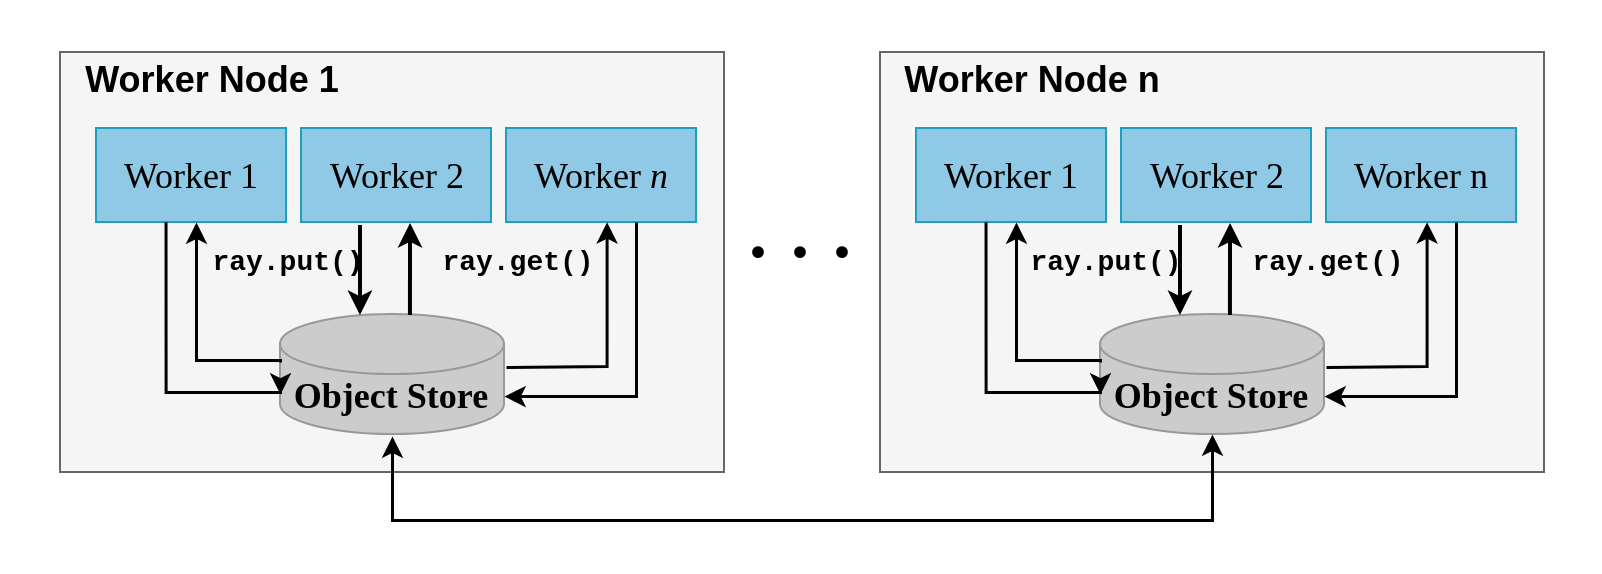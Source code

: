 <mxfile version="22.1.18" type="device">
  <diagram name="第 1 页" id="8zouSgYXD5k99NbAxjx4">
    <mxGraphModel dx="852" dy="560" grid="0" gridSize="10" guides="1" tooltips="1" connect="1" arrows="1" fold="1" page="1" pageScale="1" pageWidth="1169" pageHeight="1654" math="0" shadow="0">
      <root>
        <mxCell id="0" />
        <mxCell id="1" parent="0" />
        <mxCell id="un5LVtAN06cMrctS7c0H-1" value="" style="rounded=0;whiteSpace=wrap;html=1;strokeColor=none;fillColor=none;" parent="1" vertex="1">
          <mxGeometry x="67" y="144" width="800" height="286" as="geometry" />
        </mxCell>
        <mxCell id="el8Odf3a0tu2JMzaAIEp-1" value="" style="rounded=0;whiteSpace=wrap;html=1;strokeColor=#666666;fillColor=#f5f5f5;fontColor=#333333;" parent="1" vertex="1">
          <mxGeometry x="97" y="170" width="332" height="210" as="geometry" />
        </mxCell>
        <mxCell id="el8Odf3a0tu2JMzaAIEp-3" value="&lt;font style=&quot;font-size: 18px;&quot; face=&quot;Times New Roman&quot;&gt;Worker 1&lt;/font&gt;" style="rounded=0;whiteSpace=wrap;html=1;fillColor=#90C9E6;strokeColor=#219EBC;" parent="1" vertex="1">
          <mxGeometry x="115" y="208" width="95" height="47" as="geometry" />
        </mxCell>
        <mxCell id="el8Odf3a0tu2JMzaAIEp-6" value="&lt;span style=&quot;border-color: var(--border-color); font-family: &amp;quot;Times New Roman&amp;quot;; font-size: 18px;&quot;&gt;Worker 2&lt;/span&gt;" style="rounded=0;whiteSpace=wrap;html=1;fillColor=#90C9E6;strokeColor=#219EBC;" parent="1" vertex="1">
          <mxGeometry x="217.5" y="208" width="95" height="47" as="geometry" />
        </mxCell>
        <mxCell id="el8Odf3a0tu2JMzaAIEp-7" value="&lt;span style=&quot;border-color: var(--border-color); font-family: &amp;quot;Times New Roman&amp;quot;; font-size: 18px;&quot;&gt;Worker &lt;i style=&quot;&quot;&gt;n&lt;/i&gt;&lt;/span&gt;" style="rounded=0;whiteSpace=wrap;html=1;fillColor=#90C9E6;strokeColor=#219EBC;" parent="1" vertex="1">
          <mxGeometry x="320" y="208" width="95" height="47" as="geometry" />
        </mxCell>
        <mxCell id="el8Odf3a0tu2JMzaAIEp-8" value="&lt;font face=&quot;Helvetica&quot; style=&quot;font-size: 18px;&quot;&gt;&lt;b style=&quot;&quot;&gt;Worker Node 1&lt;/b&gt;&lt;/font&gt;" style="text;html=1;strokeColor=none;fillColor=none;align=center;verticalAlign=middle;whiteSpace=wrap;rounded=0;fontColor=#000000;" parent="1" vertex="1">
          <mxGeometry x="83" y="169" width="180" height="30" as="geometry" />
        </mxCell>
        <mxCell id="el8Odf3a0tu2JMzaAIEp-9" value="" style="shape=cylinder3;whiteSpace=wrap;html=1;boundedLbl=1;backgroundOutline=1;size=15;fillColor=#CCCCCC;strokeColor=#999999;" parent="1" vertex="1">
          <mxGeometry x="207" y="301" width="112" height="60" as="geometry" />
        </mxCell>
        <mxCell id="el8Odf3a0tu2JMzaAIEp-10" value="&lt;font style=&quot;font-size: 18px;&quot; face=&quot;Times New Roman&quot;&gt;&lt;b&gt;Object Store&lt;/b&gt;&lt;/font&gt;" style="text;html=1;strokeColor=none;fillColor=none;align=center;verticalAlign=middle;whiteSpace=wrap;rounded=0;fontColor=#000000;" parent="1" vertex="1">
          <mxGeometry x="207" y="327" width="111" height="30" as="geometry" />
        </mxCell>
        <mxCell id="el8Odf3a0tu2JMzaAIEp-11" value="" style="endArrow=classic;html=1;rounded=0;entryX=0.357;entryY=0.025;entryDx=0;entryDy=0;entryPerimeter=0;strokeWidth=2;" parent="1" edge="1">
          <mxGeometry width="50" height="50" relative="1" as="geometry">
            <mxPoint x="247" y="256.5" as="sourcePoint" />
            <mxPoint x="246.984" y="301.5" as="targetPoint" />
          </mxGeometry>
        </mxCell>
        <mxCell id="el8Odf3a0tu2JMzaAIEp-15" value="" style="endArrow=classic;html=1;rounded=0;strokeWidth=2;entryX=0.574;entryY=0.989;entryDx=0;entryDy=0;entryPerimeter=0;exitX=0.58;exitY=-0.008;exitDx=0;exitDy=0;exitPerimeter=0;" parent="1" edge="1">
          <mxGeometry width="50" height="50" relative="1" as="geometry">
            <mxPoint x="271.96" y="301.52" as="sourcePoint" />
            <mxPoint x="272.03" y="255.483" as="targetPoint" />
          </mxGeometry>
        </mxCell>
        <mxCell id="el8Odf3a0tu2JMzaAIEp-18" value="&lt;font style=&quot;font-size: 14px;&quot;&gt;ray.put()&lt;/font&gt;" style="text;html=1;strokeColor=none;fillColor=none;align=center;verticalAlign=middle;whiteSpace=wrap;rounded=0;fontColor=#000000;fontFamily=Courier New;fontSize=14;fontStyle=1" parent="1" vertex="1">
          <mxGeometry x="161" y="257" width="100" height="36" as="geometry" />
        </mxCell>
        <mxCell id="el8Odf3a0tu2JMzaAIEp-19" value="&lt;font style=&quot;font-size: 14px;&quot;&gt;ray.get()&lt;/font&gt;" style="text;html=1;strokeColor=none;fillColor=none;align=center;verticalAlign=middle;whiteSpace=wrap;rounded=0;fontColor=#000000;fontFamily=Courier New;fontSize=14;fontStyle=1" parent="1" vertex="1">
          <mxGeometry x="276" y="257" width="100" height="36" as="geometry" />
        </mxCell>
        <mxCell id="el8Odf3a0tu2JMzaAIEp-21" value="" style="endArrow=classic;html=1;rounded=0;edgeStyle=orthogonalEdgeStyle;entryX=0.519;entryY=0.977;entryDx=0;entryDy=0;entryPerimeter=0;strokeWidth=1.5;" parent="1" edge="1">
          <mxGeometry width="50" height="50" relative="1" as="geometry">
            <mxPoint x="320" y="327.51" as="sourcePoint" />
            <mxPoint x="370.305" y="254.919" as="targetPoint" />
            <Array as="points">
              <mxPoint x="321" y="328" />
              <mxPoint x="370" y="327" />
            </Array>
          </mxGeometry>
        </mxCell>
        <mxCell id="el8Odf3a0tu2JMzaAIEp-26" value="" style="endArrow=classic;html=1;rounded=0;edgeStyle=orthogonalEdgeStyle;strokeWidth=1.5;" parent="1" edge="1">
          <mxGeometry width="50" height="50" relative="1" as="geometry">
            <mxPoint x="385" y="255" as="sourcePoint" />
            <mxPoint x="319" y="342.027" as="targetPoint" />
            <Array as="points">
              <mxPoint x="385" y="255" />
              <mxPoint x="385" y="342" />
            </Array>
          </mxGeometry>
        </mxCell>
        <mxCell id="el8Odf3a0tu2JMzaAIEp-30" value="" style="endArrow=classic;html=1;rounded=0;edgeStyle=orthogonalEdgeStyle;exitX=0;exitY=0;exitDx=0;exitDy=0;strokeWidth=1.5;" parent="1" edge="1">
          <mxGeometry width="50" height="50" relative="1" as="geometry">
            <mxPoint x="207" y="325" as="sourcePoint" />
            <mxPoint x="165" y="255" as="targetPoint" />
            <Array as="points">
              <mxPoint x="165" y="324" />
            </Array>
          </mxGeometry>
        </mxCell>
        <mxCell id="el8Odf3a0tu2JMzaAIEp-31" value="" style="endArrow=classic;html=1;rounded=0;edgeStyle=orthogonalEdgeStyle;exitX=0.366;exitY=0.997;exitDx=0;exitDy=0;exitPerimeter=0;strokeWidth=1.5;" parent="1" source="el8Odf3a0tu2JMzaAIEp-3" edge="1">
          <mxGeometry width="50" height="50" relative="1" as="geometry">
            <mxPoint x="157" y="391" as="sourcePoint" />
            <mxPoint x="207" y="341" as="targetPoint" />
            <Array as="points">
              <mxPoint x="150" y="340" />
              <mxPoint x="207" y="340" />
            </Array>
          </mxGeometry>
        </mxCell>
        <mxCell id="el8Odf3a0tu2JMzaAIEp-33" value="&lt;font style=&quot;font-size: 36px;&quot; face=&quot;Times New Roman&quot;&gt;&lt;b style=&quot;&quot;&gt;· · ·&lt;/b&gt;&lt;/font&gt;" style="text;html=1;strokeColor=none;fillColor=none;align=center;verticalAlign=middle;whiteSpace=wrap;rounded=0;" parent="1" vertex="1">
          <mxGeometry x="437" y="255" width="60" height="30" as="geometry" />
        </mxCell>
        <mxCell id="el8Odf3a0tu2JMzaAIEp-34" value="" style="rounded=0;whiteSpace=wrap;html=1;strokeColor=#666666;fillColor=#f5f5f5;fontColor=#333333;" parent="1" vertex="1">
          <mxGeometry x="507" y="170" width="332" height="210" as="geometry" />
        </mxCell>
        <mxCell id="el8Odf3a0tu2JMzaAIEp-35" value="&lt;font style=&quot;font-size: 18px;&quot; face=&quot;Times New Roman&quot;&gt;&lt;span&gt;Worker &lt;span&gt;1&lt;/span&gt;&lt;/span&gt;&lt;/font&gt;" style="rounded=0;whiteSpace=wrap;html=1;fillColor=#90C9E6;strokeColor=#219EBC;fontStyle=0" parent="1" vertex="1">
          <mxGeometry x="525" y="208" width="95" height="47" as="geometry" />
        </mxCell>
        <mxCell id="el8Odf3a0tu2JMzaAIEp-36" value="&lt;span style=&quot;border-color: var(--border-color); font-family: &amp;quot;Times New Roman&amp;quot;; font-size: 18px;&quot;&gt;Worker &lt;span&gt;2&lt;/span&gt;&lt;/span&gt;" style="rounded=0;whiteSpace=wrap;html=1;fillColor=#90C9E6;strokeColor=#219EBC;fontStyle=0" parent="1" vertex="1">
          <mxGeometry x="627.5" y="208" width="95" height="47" as="geometry" />
        </mxCell>
        <mxCell id="el8Odf3a0tu2JMzaAIEp-37" value="&lt;span style=&quot;border-color: var(--border-color); font-family: &amp;quot;Times New Roman&amp;quot;; font-size: 18px;&quot;&gt;Worker &lt;span&gt;n&lt;/span&gt;&lt;/span&gt;" style="rounded=0;whiteSpace=wrap;html=1;fillColor=#90C9E6;strokeColor=#219EBC;fontStyle=0" parent="1" vertex="1">
          <mxGeometry x="730" y="208" width="95" height="47" as="geometry" />
        </mxCell>
        <mxCell id="el8Odf3a0tu2JMzaAIEp-38" value="&lt;font style=&quot;font-size: 18px;&quot;&gt;&lt;b style=&quot;&quot;&gt;Worker Node n&lt;/b&gt;&lt;/font&gt;" style="text;html=1;strokeColor=none;fillColor=none;align=center;verticalAlign=middle;whiteSpace=wrap;rounded=0;fontColor=#000000;" parent="1" vertex="1">
          <mxGeometry x="493" y="169" width="180" height="30" as="geometry" />
        </mxCell>
        <mxCell id="el8Odf3a0tu2JMzaAIEp-39" value="" style="shape=cylinder3;whiteSpace=wrap;html=1;boundedLbl=1;backgroundOutline=1;size=15;fillColor=#CCCCCC;strokeColor=#999999;" parent="1" vertex="1">
          <mxGeometry x="617" y="301" width="112" height="60" as="geometry" />
        </mxCell>
        <mxCell id="el8Odf3a0tu2JMzaAIEp-40" value="&lt;font style=&quot;font-size: 18px;&quot; face=&quot;Times New Roman&quot;&gt;&lt;b&gt;Object Store&lt;/b&gt;&lt;/font&gt;" style="text;html=1;strokeColor=none;fillColor=none;align=center;verticalAlign=middle;whiteSpace=wrap;rounded=0;fontColor=#000000;" parent="1" vertex="1">
          <mxGeometry x="617" y="327" width="111" height="30" as="geometry" />
        </mxCell>
        <mxCell id="el8Odf3a0tu2JMzaAIEp-41" value="" style="endArrow=classic;html=1;rounded=0;entryX=0.357;entryY=0.025;entryDx=0;entryDy=0;entryPerimeter=0;strokeWidth=2;" parent="1" edge="1">
          <mxGeometry width="50" height="50" relative="1" as="geometry">
            <mxPoint x="657" y="256.5" as="sourcePoint" />
            <mxPoint x="656.984" y="301.5" as="targetPoint" />
          </mxGeometry>
        </mxCell>
        <mxCell id="el8Odf3a0tu2JMzaAIEp-42" value="" style="endArrow=classic;html=1;rounded=0;strokeWidth=2;entryX=0.574;entryY=0.989;entryDx=0;entryDy=0;entryPerimeter=0;exitX=0.58;exitY=-0.008;exitDx=0;exitDy=0;exitPerimeter=0;" parent="1" edge="1">
          <mxGeometry width="50" height="50" relative="1" as="geometry">
            <mxPoint x="681.96" y="301.52" as="sourcePoint" />
            <mxPoint x="682.03" y="255.483" as="targetPoint" />
          </mxGeometry>
        </mxCell>
        <mxCell id="el8Odf3a0tu2JMzaAIEp-43" value="&lt;font style=&quot;font-size: 14px;&quot;&gt;ray.put()&lt;/font&gt;" style="text;html=1;strokeColor=none;fillColor=none;align=center;verticalAlign=middle;whiteSpace=wrap;rounded=0;fontColor=#000000;fontFamily=Courier New;fontSize=14;fontStyle=1" parent="1" vertex="1">
          <mxGeometry x="570" y="257" width="100" height="36" as="geometry" />
        </mxCell>
        <mxCell id="el8Odf3a0tu2JMzaAIEp-44" value="&lt;font style=&quot;font-size: 14px;&quot;&gt;ray.get()&lt;/font&gt;" style="text;html=1;strokeColor=none;fillColor=none;align=center;verticalAlign=middle;whiteSpace=wrap;rounded=0;fontColor=#000000;fontFamily=Courier New;fontSize=14;fontStyle=1" parent="1" vertex="1">
          <mxGeometry x="681" y="257" width="100" height="36" as="geometry" />
        </mxCell>
        <mxCell id="el8Odf3a0tu2JMzaAIEp-45" value="" style="endArrow=classic;html=1;rounded=0;edgeStyle=orthogonalEdgeStyle;entryX=0.519;entryY=0.977;entryDx=0;entryDy=0;entryPerimeter=0;strokeWidth=1.5;" parent="1" edge="1">
          <mxGeometry width="50" height="50" relative="1" as="geometry">
            <mxPoint x="730" y="327.51" as="sourcePoint" />
            <mxPoint x="780.305" y="254.919" as="targetPoint" />
            <Array as="points">
              <mxPoint x="731" y="328" />
              <mxPoint x="780" y="327" />
            </Array>
          </mxGeometry>
        </mxCell>
        <mxCell id="el8Odf3a0tu2JMzaAIEp-46" value="" style="endArrow=classic;html=1;rounded=0;edgeStyle=orthogonalEdgeStyle;strokeWidth=1.5;" parent="1" edge="1">
          <mxGeometry width="50" height="50" relative="1" as="geometry">
            <mxPoint x="795" y="255" as="sourcePoint" />
            <mxPoint x="729" y="342.027" as="targetPoint" />
            <Array as="points">
              <mxPoint x="795" y="255" />
              <mxPoint x="795" y="342" />
            </Array>
          </mxGeometry>
        </mxCell>
        <mxCell id="el8Odf3a0tu2JMzaAIEp-47" value="" style="endArrow=classic;html=1;rounded=0;edgeStyle=orthogonalEdgeStyle;exitX=0;exitY=0;exitDx=0;exitDy=0;strokeWidth=1.5;" parent="1" edge="1">
          <mxGeometry width="50" height="50" relative="1" as="geometry">
            <mxPoint x="617" y="325" as="sourcePoint" />
            <mxPoint x="575" y="255" as="targetPoint" />
            <Array as="points">
              <mxPoint x="575" y="324" />
            </Array>
          </mxGeometry>
        </mxCell>
        <mxCell id="el8Odf3a0tu2JMzaAIEp-48" value="" style="endArrow=classic;html=1;rounded=0;edgeStyle=orthogonalEdgeStyle;exitX=0.366;exitY=0.997;exitDx=0;exitDy=0;exitPerimeter=0;strokeWidth=1.5;" parent="1" source="el8Odf3a0tu2JMzaAIEp-35" edge="1">
          <mxGeometry width="50" height="50" relative="1" as="geometry">
            <mxPoint x="567" y="391" as="sourcePoint" />
            <mxPoint x="617" y="341" as="targetPoint" />
            <Array as="points">
              <mxPoint x="560" y="340" />
              <mxPoint x="617" y="340" />
            </Array>
          </mxGeometry>
        </mxCell>
        <mxCell id="el8Odf3a0tu2JMzaAIEp-49" value="" style="endArrow=classic;startArrow=classic;html=1;rounded=0;edgeStyle=orthogonalEdgeStyle;strokeWidth=1.5;entryX=0.5;entryY=1;entryDx=0;entryDy=0;entryPerimeter=0;" parent="1" target="el8Odf3a0tu2JMzaAIEp-39" edge="1">
          <mxGeometry width="50" height="50" relative="1" as="geometry">
            <mxPoint x="263" y="362" as="sourcePoint" />
            <mxPoint x="733" y="362" as="targetPoint" />
            <Array as="points">
              <mxPoint x="263" y="404" />
              <mxPoint x="673" y="404" />
            </Array>
          </mxGeometry>
        </mxCell>
      </root>
    </mxGraphModel>
  </diagram>
</mxfile>

